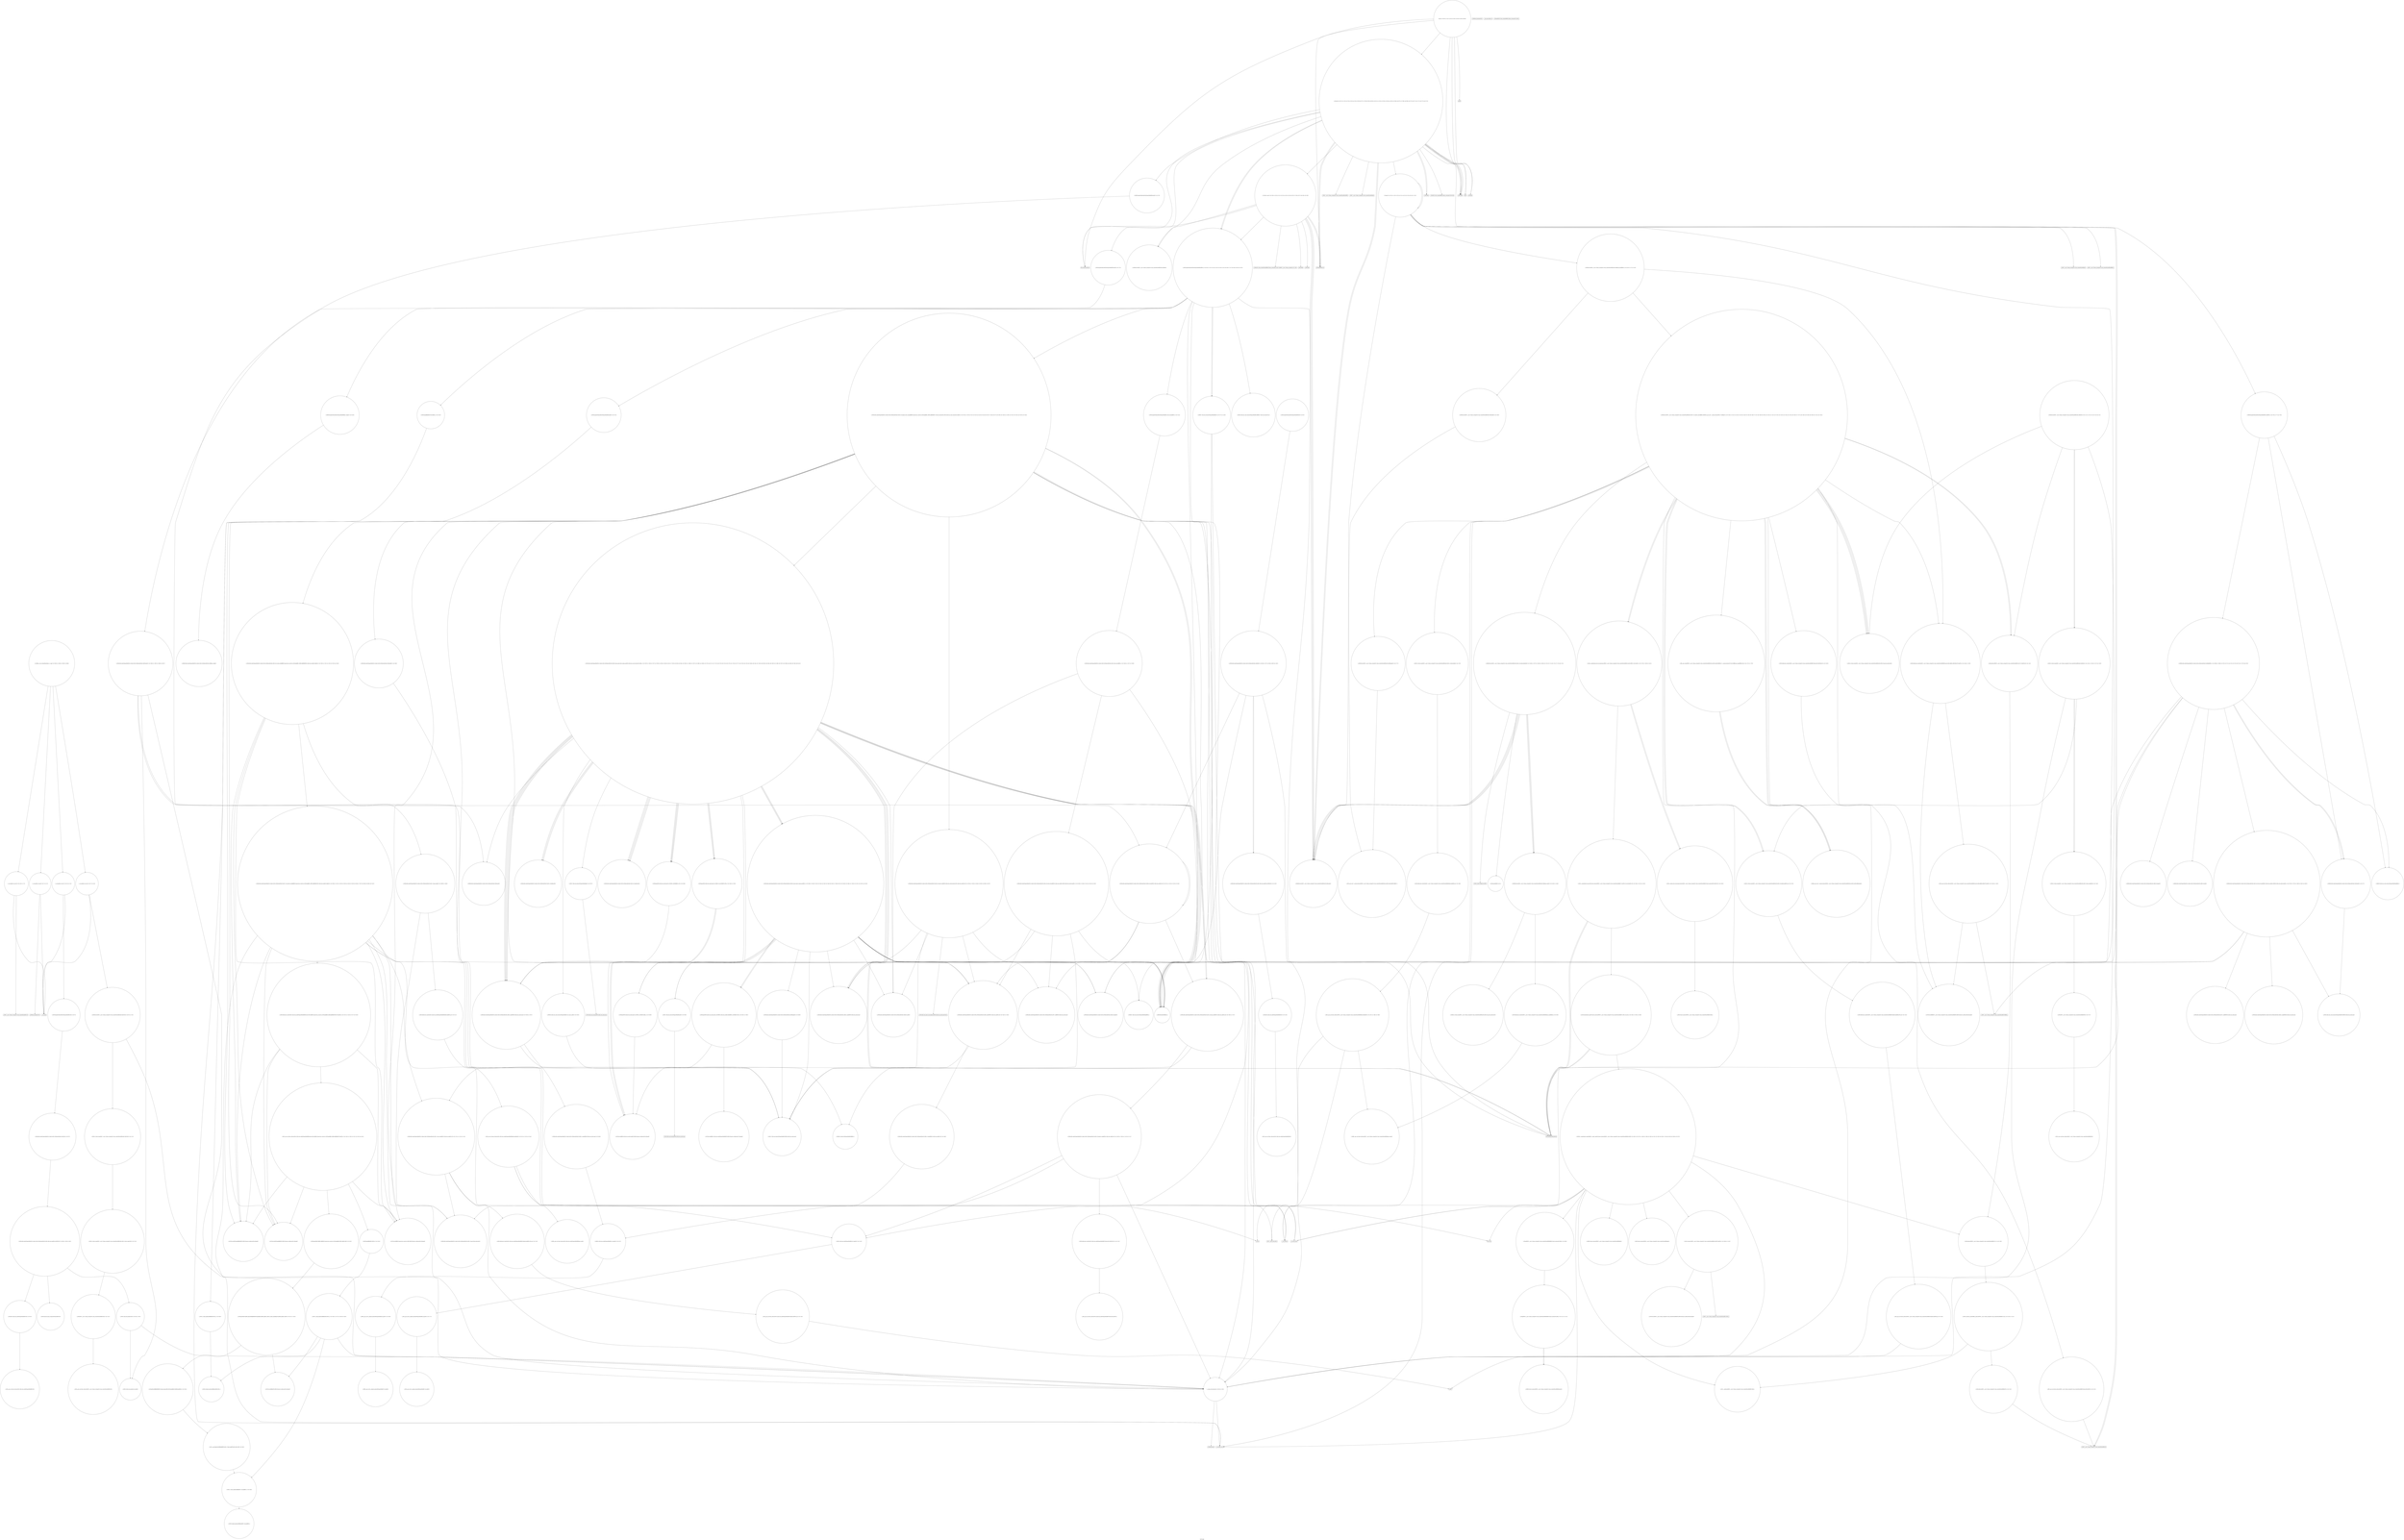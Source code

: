 digraph "Call Graph" {
	label="Call Graph";

	Node0x55f29e8d6a20 [shape=record,shape=circle,label="{__cxx_global_var_init|{<s0>1|<s1>2}}"];
	Node0x55f29e8d6a20:s0 -> Node0x55f29e8d6aa0[color=black];
	Node0x55f29e8d6a20:s1 -> Node0x55f29ecd0430[color=black];
	Node0x55f29ecd7cf0 [shape=record,shape=circle,label="{_ZNSt8_Rb_treeIxSt4pairIKxiESt10_Select1stIS2_ESt4lessIxESaIS2_EE11_M_leftmostEv}"];
	Node0x55f29ecd1b30 [shape=record,shape=circle,label="{_ZNSt12_Vector_baseINSt7__cxx1112basic_stringIcSt11char_traitsIcESaIcEEESaIS5_EE11_M_allocateEm|{<s0>178}}"];
	Node0x55f29ecd1b30:s0 -> Node0x55f29ecd21b0[color=black];
	Node0x55f29ecd09b0 [shape=record,shape=circle,label="{_ZNKSt6vectorINSt7__cxx1112basic_stringIcSt11char_traitsIcESaIcEEESaIS5_EE4sizeEv}"];
	Node0x55f29ecd43d0 [shape=record,shape=circle,label="{_ZNSt8_Rb_treeIxSt4pairIKxiESt10_Select1stIS2_ESt4lessIxESaIS2_EE5clearEv|{<s0>364|<s1>365|<s2>366|<s3>367}}"];
	Node0x55f29ecd43d0:s0 -> Node0x55f29ecd2dd0[color=black];
	Node0x55f29ecd43d0:s1 -> Node0x55f29ecd2d50[color=black];
	Node0x55f29ecd43d0:s2 -> Node0x55f29ecd2ad0[color=black];
	Node0x55f29ecd43d0:s3 -> Node0x55f29ecd2b50[color=black];
	Node0x55f29ecd2230 [shape=record,shape=circle,label="{_ZN9__gnu_cxx13new_allocatorINSt7__cxx1112basic_stringIcSt11char_traitsIcESaIcEEEE8allocateEmPKv|{<s0>187|<s1>188|<s2>189}}"];
	Node0x55f29ecd2230:s0 -> Node0x55f29ecd20b0[color=black];
	Node0x55f29ecd2230:s1 -> Node0x55f29ecd22b0[color=black];
	Node0x55f29ecd2230:s2 -> Node0x55f29ecd2330[color=black];
	Node0x55f29ecd10b0 [shape=record,shape=circle,label="{_ZNSt6vectorINSt7__cxx1112basic_stringIcSt11char_traitsIcESaIcEEESaIS5_EEixEm}"];
	Node0x55f29ecd2930 [shape=record,shape=circle,label="{_ZNKSt13move_iteratorIPNSt7__cxx1112basic_stringIcSt11char_traitsIcESaIcEEEE4baseEv}"];
	Node0x55f29ecd17b0 [shape=record,shape=circle,label="{_ZNSt8_Rb_treeIxSt4pairIKxiESt10_Select1stIS2_ESt4lessIxESaIS2_EEC2Ev|{<s0>87}}"];
	Node0x55f29ecd17b0:s0 -> Node0x55f29ecd1830[color=black];
	Node0x55f29ecd6870 [shape=record,shape=circle,label="{_ZNSt8_Rb_treeIxSt4pairIKxiESt10_Select1stIS2_ESt4lessIxESaIS2_EE11lower_boundERS1_|{<s0>236|<s1>237|<s2>238}}"];
	Node0x55f29ecd6870:s0 -> Node0x55f29ecd2dd0[color=black];
	Node0x55f29ecd6870:s1 -> Node0x55f29ecd6970[color=black];
	Node0x55f29ecd6870:s2 -> Node0x55f29ecd68f0[color=black];
	Node0x55f29ecd2ed0 [shape=record,shape=circle,label="{_ZNSt8_Rb_treeIxSt4pairIKxiESt10_Select1stIS2_ESt4lessIxESaIS2_EE8_S_rightEPSt18_Rb_tree_node_base}"];
	Node0x55f29ecd6f70 [shape=record,shape=circle,label="{_ZSt7forwardISt5tupleIJRKxEEEOT_RNSt16remove_referenceIS4_E4typeE}"];
	Node0x55f29ecd35d0 [shape=record,shape=circle,label="{_ZNSaISt13_Rb_tree_nodeISt4pairIKxiEEED2Ev|{<s0>120}}"];
	Node0x55f29ecd35d0:s0 -> Node0x55f29ecd3650[color=black];
	Node0x55f29ecd7670 [shape=record,shape=circle,label="{_ZSt7forwardIRKxEOT_RNSt16remove_referenceIS2_E4typeE}"];
	Node0x55f29ecd3cd0 [shape=record,shape=circle,label="{_ZNSt12_Vector_baseINSt7__cxx1112basic_stringIcSt11char_traitsIcESaIcEEESaIS5_EE12_Vector_implD2Ev|{<s0>134}}"];
	Node0x55f29ecd3cd0:s0 -> Node0x55f29ecd3e50[color=black];
	Node0x55f29e8d6aa0 [shape=record,shape=Mrecord,label="{_ZNSt8ios_base4InitC1Ev}"];
	Node0x55f29ecd7d70 [shape=record,shape=circle,label="{_ZNSt4pairIPSt18_Rb_tree_node_baseS1_EC2IRS1_S4_Lb1EEEOT_OT0_|{<s0>354|<s1>355}}"];
	Node0x55f29ecd7d70:s0 -> Node0x55f29ecd7ff0[color=black];
	Node0x55f29ecd7d70:s1 -> Node0x55f29ecd7ff0[color=black];
	Node0x55f29ecd1bb0 [shape=record,shape=circle,label="{_ZSt34__uninitialized_move_if_noexcept_aIPNSt7__cxx1112basic_stringIcSt11char_traitsIcESaIcEEES6_SaIS5_EET0_T_S9_S8_RT1_|{<s0>179|<s1>180|<s2>181}}"];
	Node0x55f29ecd1bb0:s0 -> Node0x55f29ecd2430[color=black];
	Node0x55f29ecd1bb0:s1 -> Node0x55f29ecd2430[color=black];
	Node0x55f29ecd1bb0:s2 -> Node0x55f29ecd23b0[color=black];
	Node0x55f29ecd0a30 [shape=record,shape=circle,label="{_ZNSt6vectorINSt7__cxx1112basic_stringIcSt11char_traitsIcESaIcEEESaIS5_EE9push_backERKS5_|{<s0>26|<s1>27|<s2>28}}"];
	Node0x55f29ecd0a30:s0 -> Node0x55f29ecd3f50[color=black];
	Node0x55f29ecd0a30:s1 -> Node0x55f29ecd4050[color=black];
	Node0x55f29ecd0a30:s2 -> Node0x55f29ecd3fd0[color=black];
	Node0x55f29ecd4450 [shape=record,shape=circle,label="{_ZNKSt8_Rb_treeIxSt4pairIKxiESt10_Select1stIS2_ESt4lessIxESaIS2_EE4findERS1_|{<s0>368|<s1>369|<s2>370|<s3>371|<s4>372|<s5>373|<s6>374|<s7>375|<s8>376}}"];
	Node0x55f29ecd4450:s0 -> Node0x55f29ecd4650[color=black];
	Node0x55f29ecd4450:s1 -> Node0x55f29ecd46d0[color=black];
	Node0x55f29ecd4450:s2 -> Node0x55f29ecd45d0[color=black];
	Node0x55f29ecd4450:s3 -> Node0x55f29ecd4550[color=black];
	Node0x55f29ecd4450:s4 -> Node0x55f29ecd44d0[color=black];
	Node0x55f29ecd4450:s5 -> Node0x55f29ecd7af0[color=black];
	Node0x55f29ecd4450:s6 -> Node0x55f29ecd65f0[color=black];
	Node0x55f29ecd4450:s7 -> Node0x55f29ecd4550[color=black];
	Node0x55f29ecd4450:s8 -> Node0x55f29ecd2530[color=black];
	Node0x55f29ecd22b0 [shape=record,shape=Mrecord,label="{_ZSt17__throw_bad_allocv}"];
	Node0x55f29ecd1130 [shape=record,shape=circle,label="{_Z5solvev|{<s0>51|<s1>52|<s2>53|<s3>54|<s4>55|<s5>56|<s6>57|<s7>58|<s8>59|<s9>60|<s10>61|<s11>62|<s12>63|<s13>64|<s14>65|<s15>66|<s16>67|<s17>68|<s18>69|<s19>70|<s20>71|<s21>72|<s22>73|<s23>74}}"];
	Node0x55f29ecd1130:s0 -> Node0x55f29ecd11b0[color=black];
	Node0x55f29ecd1130:s1 -> Node0x55f29ecd11b0[color=black];
	Node0x55f29ecd1130:s2 -> Node0x55f29ecd11b0[color=black];
	Node0x55f29ecd1130:s3 -> Node0x55f29ecd11b0[color=black];
	Node0x55f29ecd1130:s4 -> Node0x55f29ecd1230[color=black];
	Node0x55f29ecd1130:s5 -> Node0x55f29ecd12b0[color=black];
	Node0x55f29ecd1130:s6 -> Node0x55f29ecd0d30[color=black];
	Node0x55f29ecd1130:s7 -> Node0x55f29ecd0930[color=black];
	Node0x55f29ecd1130:s8 -> Node0x55f29ecd09b0[color=black];
	Node0x55f29ecd1130:s9 -> Node0x55f29ecd10b0[color=black];
	Node0x55f29ecd1130:s10 -> Node0x55f29ecd1330[color=black];
	Node0x55f29ecd1130:s11 -> Node0x55f29ecd13b0[color=black];
	Node0x55f29ecd1130:s12 -> Node0x55f29ecd0e30[color=black];
	Node0x55f29ecd1130:s13 -> Node0x55f29ecd0e30[color=black];
	Node0x55f29ecd1130:s14 -> Node0x55f29ecd09b0[color=black];
	Node0x55f29ecd1130:s15 -> Node0x55f29ecd14b0[color=black];
	Node0x55f29ecd1130:s16 -> Node0x55f29ecd1430[color=black];
	Node0x55f29ecd1130:s17 -> Node0x55f29ecd1530[color=black];
	Node0x55f29ecd1130:s18 -> Node0x55f29ecd14b0[color=black];
	Node0x55f29ecd1130:s19 -> Node0x55f29ecd0f30[color=black];
	Node0x55f29ecd1130:s20 -> Node0x55f29ecd1630[color=black];
	Node0x55f29ecd1130:s21 -> Node0x55f29ecd15b0[color=black];
	Node0x55f29ecd1130:s22 -> Node0x55f29ecd0f30[color=black];
	Node0x55f29ecd1130:s23 -> Node0x55f29ecd0cb0[color=black];
	Node0x55f29ecd29b0 [shape=record,shape=circle,label="{_ZSt7forwardINSt7__cxx1112basic_stringIcSt11char_traitsIcESaIcEEEEOT_RNSt16remove_referenceIS6_E4typeE}"];
	Node0x55f29ecd1830 [shape=record,shape=circle,label="{_ZNSt8_Rb_treeIxSt4pairIKxiESt10_Select1stIS2_ESt4lessIxESaIS2_EE13_Rb_tree_implIS6_Lb1EEC2Ev|{<s0>88|<s1>89|<s2>90}}"];
	Node0x55f29ecd1830:s0 -> Node0x55f29ecd18b0[color=black];
	Node0x55f29ecd1830:s1 -> Node0x55f29ecd1930[color=black];
	Node0x55f29ecd1830:s2 -> Node0x55f29ecd19b0[color=black];
	Node0x55f29ecd68f0 [shape=record,shape=circle,label="{_ZNSt8_Rb_treeIxSt4pairIKxiESt10_Select1stIS2_ESt4lessIxESaIS2_EE14_M_lower_boundEPSt13_Rb_tree_nodeIS2_EPSt18_Rb_tree_node_baseRS1_|{<s0>239|<s1>240|<s2>241|<s3>242|<s4>243}}"];
	Node0x55f29ecd68f0:s0 -> Node0x55f29ecd69f0[color=black];
	Node0x55f29ecd68f0:s1 -> Node0x55f29ecd65f0[color=black];
	Node0x55f29ecd68f0:s2 -> Node0x55f29ecd2f50[color=black];
	Node0x55f29ecd68f0:s3 -> Node0x55f29ecd2ed0[color=black];
	Node0x55f29ecd68f0:s4 -> Node0x55f29ecd6a70[color=black];
	Node0x55f29ecd2f50 [shape=record,shape=circle,label="{_ZNSt8_Rb_treeIxSt4pairIKxiESt10_Select1stIS2_ESt4lessIxESaIS2_EE7_S_leftEPSt18_Rb_tree_node_base}"];
	Node0x55f29ecd6ff0 [shape=record,shape=circle,label="{_ZSt7forwardISt5tupleIJEEEOT_RNSt16remove_referenceIS2_E4typeE}"];
	Node0x55f29ecd3650 [shape=record,shape=circle,label="{_ZN9__gnu_cxx13new_allocatorISt13_Rb_tree_nodeISt4pairIKxiEEED2Ev}"];
	Node0x55f29ecd76f0 [shape=record,shape=circle,label="{_ZNSt11_Tuple_implILm0EJRKxEE7_M_headERS2_|{<s0>330}}"];
	Node0x55f29ecd76f0:s0 -> Node0x55f29ecd77f0[color=black];
	Node0x55f29ecd3d50 [shape=record,shape=circle,label="{_ZNSt16allocator_traitsISaINSt7__cxx1112basic_stringIcSt11char_traitsIcESaIcEEEEE10deallocateERS6_PS5_m|{<s0>135}}"];
	Node0x55f29ecd3d50:s0 -> Node0x55f29ecd3dd0[color=black];
	Node0x55f29ecd03b0 [shape=record,shape=Mrecord,label="{_ZNSt8ios_base4InitD1Ev}"];
	Node0x55f29ecd7df0 [shape=record,shape=circle,label="{_ZNSt17_Rb_tree_iteratorISt4pairIKxiEEmmEv|{<s0>356}}"];
	Node0x55f29ecd7df0:s0 -> Node0x55f29ecd81f0[color=black];
	Node0x55f29ecd1c30 [shape=record,shape=circle,label="{_ZNK9__gnu_cxx17__normal_iteratorIPNSt7__cxx1112basic_stringIcSt11char_traitsIcESaIcEEESt6vectorIS6_SaIS6_EEE4baseEv}"];
	Node0x55f29ecd0ab0 [shape=record,shape=Mrecord,label="{_ZNSt7__cxx1112basic_stringIcSt11char_traitsIcESaIcEEC1ERKS4_}"];
	Node0x55f29ecd44d0 [shape=record,shape=circle,label="{_ZNKSt23_Rb_tree_const_iteratorISt4pairIKxiEEeqERKS3_}"];
	Node0x55f29ecd2330 [shape=record,shape=Mrecord,label="{_Znwm}"];
	Node0x55f29ecd11b0 [shape=record,shape=Mrecord,label="{_ZNSirsERi}"];
	Node0x55f29ecd2a30 [shape=record,shape=Mrecord,label="{_ZNSt7__cxx1112basic_stringIcSt11char_traitsIcESaIcEEC1EOS4_}"];
	Node0x55f29ecd18b0 [shape=record,shape=circle,label="{_ZNSaISt13_Rb_tree_nodeISt4pairIKxiEEEC2Ev|{<s0>91}}"];
	Node0x55f29ecd18b0:s0 -> Node0x55f29ecd1a30[color=black];
	Node0x55f29ecd6970 [shape=record,shape=circle,label="{_ZNSt8_Rb_treeIxSt4pairIKxiESt10_Select1stIS2_ESt4lessIxESaIS2_EE6_M_endEv}"];
	Node0x55f29ecd2fd0 [shape=record,shape=circle,label="{_ZNSt8_Rb_treeIxSt4pairIKxiESt10_Select1stIS2_ESt4lessIxESaIS2_EE12_M_drop_nodeEPSt13_Rb_tree_nodeIS2_E|{<s0>106|<s1>107}}"];
	Node0x55f29ecd2fd0:s0 -> Node0x55f29ecd3050[color=black];
	Node0x55f29ecd2fd0:s1 -> Node0x55f29ecd30d0[color=black];
	Node0x55f29ecd7070 [shape=record,shape=circle,label="{_ZNSt8_Rb_treeIxSt4pairIKxiESt10_Select1stIS2_ESt4lessIxESaIS2_EE29_M_get_insert_hint_unique_posESt23_Rb_tree_const_iteratorIS2_ERS1_|{<s0>255|<s1>256|<s2>257|<s3>258|<s4>259|<s5>260|<s6>261|<s7>262|<s8>263|<s9>264|<s10>265|<s11>266|<s12>267|<s13>268|<s14>269|<s15>270|<s16>271|<s17>272|<s18>273|<s19>274|<s20>275|<s21>276|<s22>277|<s23>278|<s24>279|<s25>280|<s26>281|<s27>282|<s28>283|<s29>284|<s30>285|<s31>286|<s32>287|<s33>288|<s34>289|<s35>290|<s36>291}}"];
	Node0x55f29ecd7070:s0 -> Node0x55f29ecd79f0[color=black];
	Node0x55f29ecd7070:s1 -> Node0x55f29ecd6970[color=black];
	Node0x55f29ecd7070:s2 -> Node0x55f29ecd7a70[color=black];
	Node0x55f29ecd7070:s3 -> Node0x55f29ecd7b70[color=black];
	Node0x55f29ecd7070:s4 -> Node0x55f29ecd7af0[color=black];
	Node0x55f29ecd7070:s5 -> Node0x55f29ecd65f0[color=black];
	Node0x55f29ecd7070:s6 -> Node0x55f29ecd7b70[color=black];
	Node0x55f29ecd7070:s7 -> Node0x55f29ecd7bf0[color=black];
	Node0x55f29ecd7070:s8 -> Node0x55f29ecd7c70[color=black];
	Node0x55f29ecd7070:s9 -> Node0x55f29ecd7af0[color=black];
	Node0x55f29ecd7070:s10 -> Node0x55f29ecd65f0[color=black];
	Node0x55f29ecd7070:s11 -> Node0x55f29ecd2530[color=black];
	Node0x55f29ecd7070:s12 -> Node0x55f29ecd7cf0[color=black];
	Node0x55f29ecd7070:s13 -> Node0x55f29ecd7cf0[color=black];
	Node0x55f29ecd7070:s14 -> Node0x55f29ecd7cf0[color=black];
	Node0x55f29ecd7070:s15 -> Node0x55f29ecd7d70[color=black];
	Node0x55f29ecd7070:s16 -> Node0x55f29ecd7df0[color=black];
	Node0x55f29ecd7070:s17 -> Node0x55f29ecd7af0[color=black];
	Node0x55f29ecd7070:s18 -> Node0x55f29ecd65f0[color=black];
	Node0x55f29ecd7070:s19 -> Node0x55f29ecd2ed0[color=black];
	Node0x55f29ecd7070:s20 -> Node0x55f29ecd7bf0[color=black];
	Node0x55f29ecd7070:s21 -> Node0x55f29ecd7d70[color=black];
	Node0x55f29ecd7070:s22 -> Node0x55f29ecd7c70[color=black];
	Node0x55f29ecd7070:s23 -> Node0x55f29ecd7af0[color=black];
	Node0x55f29ecd7070:s24 -> Node0x55f29ecd65f0[color=black];
	Node0x55f29ecd7070:s25 -> Node0x55f29ecd2530[color=black];
	Node0x55f29ecd7070:s26 -> Node0x55f29ecd7b70[color=black];
	Node0x55f29ecd7070:s27 -> Node0x55f29ecd7b70[color=black];
	Node0x55f29ecd7070:s28 -> Node0x55f29ecd7bf0[color=black];
	Node0x55f29ecd7070:s29 -> Node0x55f29ecd7e70[color=black];
	Node0x55f29ecd7070:s30 -> Node0x55f29ecd7af0[color=black];
	Node0x55f29ecd7070:s31 -> Node0x55f29ecd65f0[color=black];
	Node0x55f29ecd7070:s32 -> Node0x55f29ecd2ed0[color=black];
	Node0x55f29ecd7070:s33 -> Node0x55f29ecd7bf0[color=black];
	Node0x55f29ecd7070:s34 -> Node0x55f29ecd7d70[color=black];
	Node0x55f29ecd7070:s35 -> Node0x55f29ecd7c70[color=black];
	Node0x55f29ecd7070:s36 -> Node0x55f29ecd7ef0[color=black];
	Node0x55f29ecd36d0 [shape=record,shape=circle,label="{_ZNSt12_Vector_baseINSt7__cxx1112basic_stringIcSt11char_traitsIcESaIcEEESaIS5_EEC2Ev|{<s0>121}}"];
	Node0x55f29ecd36d0:s0 -> Node0x55f29ecd3750[color=black];
	Node0x55f29ecd7770 [shape=record,shape=circle,label="{_ZNSt10_Head_baseILm0ERKxLb0EEC2ES1_}"];
	Node0x55f29ecd3dd0 [shape=record,shape=circle,label="{_ZN9__gnu_cxx13new_allocatorINSt7__cxx1112basic_stringIcSt11char_traitsIcESaIcEEEE10deallocateEPS6_m|{<s0>136}}"];
	Node0x55f29ecd3dd0:s0 -> Node0x55f29ecd3550[color=black];
	Node0x55f29ecd0430 [shape=record,shape=Mrecord,label="{__cxa_atexit}"];
	Node0x55f29ecd7e70 [shape=record,shape=circle,label="{_ZNSt17_Rb_tree_iteratorISt4pairIKxiEEppEv|{<s0>357}}"];
	Node0x55f29ecd7e70:s0 -> Node0x55f29ecd8270[color=black];
	Node0x55f29ecd1cb0 [shape=record,shape=circle,label="{_ZNSt16allocator_traitsISaINSt7__cxx1112basic_stringIcSt11char_traitsIcESaIcEEEEE7destroyIS5_EEvRS6_PT_|{<s0>182}}"];
	Node0x55f29ecd1cb0:s0 -> Node0x55f29ecd6370[color=black];
	Node0x55f29ecd0b30 [shape=record,shape=Mrecord,label="{__gxx_personality_v0}"];
	Node0x55f29ecd4550 [shape=record,shape=circle,label="{_ZNKSt8_Rb_treeIxSt4pairIKxiESt10_Select1stIS2_ESt4lessIxESaIS2_EE3endEv|{<s0>377}}"];
	Node0x55f29ecd4550:s0 -> Node0x55f29ecd4850[color=black];
	Node0x55f29ecd23b0 [shape=record,shape=circle,label="{_ZSt22__uninitialized_copy_aISt13move_iteratorIPNSt7__cxx1112basic_stringIcSt11char_traitsIcESaIcEEEES7_S6_ET0_T_SA_S9_RSaIT1_E|{<s0>190|<s1>191|<s2>192}}"];
	Node0x55f29ecd23b0:s0 -> Node0x55f29ecd2530[color=black];
	Node0x55f29ecd23b0:s1 -> Node0x55f29ecd2530[color=black];
	Node0x55f29ecd23b0:s2 -> Node0x55f29ecd24b0[color=black];
	Node0x55f29ecd1230 [shape=record,shape=circle,label="{_ZNSt3mapIxiSt4lessIxESaISt4pairIKxiEEE5clearEv|{<s0>75}}"];
	Node0x55f29ecd1230:s0 -> Node0x55f29ecd43d0[color=black];
	Node0x55f29ecd62f0 [shape=record,shape=circle,label="{_ZNSt13move_iteratorIPNSt7__cxx1112basic_stringIcSt11char_traitsIcESaIcEEEEC2ES6_}"];
	Node0x55f29ecd1930 [shape=record,shape=circle,label="{_ZNSt20_Rb_tree_key_compareISt4lessIxEEC2Ev}"];
	Node0x55f29ecd69f0 [shape=record,shape=circle,label="{_ZNSt8_Rb_treeIxSt4pairIKxiESt10_Select1stIS2_ESt4lessIxESaIS2_EE6_S_keyEPKSt13_Rb_tree_nodeIS2_E|{<s0>244|<s1>245}}"];
	Node0x55f29ecd69f0:s0 -> Node0x55f29ecd6b70[color=black];
	Node0x55f29ecd69f0:s1 -> Node0x55f29ecd6af0[color=black];
	Node0x55f29ecd3050 [shape=record,shape=circle,label="{_ZNSt8_Rb_treeIxSt4pairIKxiESt10_Select1stIS2_ESt4lessIxESaIS2_EE15_M_destroy_nodeEPSt13_Rb_tree_nodeIS2_E|{<s0>108|<s1>109|<s2>110|<s3>111}}"];
	Node0x55f29ecd3050:s0 -> Node0x55f29ecd31d0[color=black];
	Node0x55f29ecd3050:s1 -> Node0x55f29ecd3250[color=black];
	Node0x55f29ecd3050:s2 -> Node0x55f29ecd3150[color=black];
	Node0x55f29ecd3050:s3 -> Node0x55f29ecd2b50[color=black];
	Node0x55f29ecd70f0 [shape=record,shape=circle,label="{_ZNSt8_Rb_treeIxSt4pairIKxiESt10_Select1stIS2_ESt4lessIxESaIS2_EE14_M_insert_nodeEPSt18_Rb_tree_node_baseSA_PSt13_Rb_tree_nodeIS2_E|{<s0>292|<s1>293|<s2>294|<s3>295|<s4>296|<s5>297}}"];
	Node0x55f29ecd70f0:s0 -> Node0x55f29ecd6970[color=black];
	Node0x55f29ecd70f0:s1 -> Node0x55f29ecd69f0[color=black];
	Node0x55f29ecd70f0:s2 -> Node0x55f29ecd7af0[color=black];
	Node0x55f29ecd70f0:s3 -> Node0x55f29ecd65f0[color=black];
	Node0x55f29ecd70f0:s4 -> Node0x55f29ecd42d0[color=black];
	Node0x55f29ecd70f0:s5 -> Node0x55f29ecd6a70[color=black];
	Node0x55f29ecd3750 [shape=record,shape=circle,label="{_ZNSt12_Vector_baseINSt7__cxx1112basic_stringIcSt11char_traitsIcESaIcEEESaIS5_EE12_Vector_implC2Ev|{<s0>122}}"];
	Node0x55f29ecd3750:s0 -> Node0x55f29ecd37d0[color=black];
	Node0x55f29ecd77f0 [shape=record,shape=circle,label="{_ZNSt10_Head_baseILm0ERKxLb0EE7_M_headERS2_}"];
	Node0x55f29ecd3e50 [shape=record,shape=circle,label="{_ZNSaINSt7__cxx1112basic_stringIcSt11char_traitsIcESaIcEEEED2Ev|{<s0>137}}"];
	Node0x55f29ecd3e50:s0 -> Node0x55f29ecd3ed0[color=black];
	Node0x55f29ecd04b0 [shape=record,shape=circle,label="{__cxx_global_var_init.1|{<s0>3|<s1>4}}"];
	Node0x55f29ecd04b0:s0 -> Node0x55f29ecd0530[color=black];
	Node0x55f29ecd04b0:s1 -> Node0x55f29ecd0430[color=black];
	Node0x55f29ecd7ef0 [shape=record,shape=circle,label="{_ZNSt4pairIPSt18_Rb_tree_node_baseS1_EC2IRS1_Lb1EEEOT_RKS1_|{<s0>358}}"];
	Node0x55f29ecd7ef0:s0 -> Node0x55f29ecd7ff0[color=black];
	Node0x55f29ecd1d30 [shape=record,shape=Mrecord,label="{__cxa_rethrow}"];
	Node0x55f29ecd0bb0 [shape=record,shape=Mrecord,label="{_ZNSt7__cxx1112basic_stringIcSt11char_traitsIcESaIcEEpLEc}"];
	Node0x55f29ecd45d0 [shape=record,shape=circle,label="{_ZNKSt8_Rb_treeIxSt4pairIKxiESt10_Select1stIS2_ESt4lessIxESaIS2_EE14_M_lower_boundEPKSt13_Rb_tree_nodeIS2_EPKSt18_Rb_tree_node_baseRS1_|{<s0>378|<s1>379|<s2>380|<s3>381|<s4>382}}"];
	Node0x55f29ecd45d0:s0 -> Node0x55f29ecd69f0[color=black];
	Node0x55f29ecd45d0:s1 -> Node0x55f29ecd65f0[color=black];
	Node0x55f29ecd45d0:s2 -> Node0x55f29ecd4750[color=black];
	Node0x55f29ecd45d0:s3 -> Node0x55f29ecd47d0[color=black];
	Node0x55f29ecd45d0:s4 -> Node0x55f29ecd4850[color=black];
	Node0x55f29ecd2430 [shape=record,shape=circle,label="{_ZSt32__make_move_if_noexcept_iteratorINSt7__cxx1112basic_stringIcSt11char_traitsIcESaIcEEESt13move_iteratorIPS5_EET0_PT_|{<s0>193}}"];
	Node0x55f29ecd2430:s0 -> Node0x55f29ecd62f0[color=black];
	Node0x55f29ecd12b0 [shape=record,shape=Mrecord,label="{_ZNSt7__cxx1112basic_stringIcSt11char_traitsIcESaIcEEaSEPKc}"];
	Node0x55f29ecd6370 [shape=record,shape=circle,label="{_ZN9__gnu_cxx13new_allocatorINSt7__cxx1112basic_stringIcSt11char_traitsIcESaIcEEEE7destroyIS6_EEvPT_|{<s0>213}}"];
	Node0x55f29ecd6370:s0 -> Node0x55f29ecd08b0[color=black];
	Node0x55f29ecd19b0 [shape=record,shape=circle,label="{_ZNSt15_Rb_tree_headerC2Ev|{<s0>92|<s1>93}}"];
	Node0x55f29ecd19b0:s0 -> Node0x55f29ecd2ad0[color=black];
	Node0x55f29ecd19b0:s1 -> Node0x55f29ecd2b50[color=black];
	Node0x55f29ecd6a70 [shape=record,shape=circle,label="{_ZNSt17_Rb_tree_iteratorISt4pairIKxiEEC2EPSt18_Rb_tree_node_base}"];
	Node0x55f29ecd30d0 [shape=record,shape=circle,label="{_ZNSt8_Rb_treeIxSt4pairIKxiESt10_Select1stIS2_ESt4lessIxESaIS2_EE11_M_put_nodeEPSt13_Rb_tree_nodeIS2_E|{<s0>112|<s1>113|<s2>114}}"];
	Node0x55f29ecd30d0:s0 -> Node0x55f29ecd31d0[color=black];
	Node0x55f29ecd30d0:s1 -> Node0x55f29ecd3450[color=black];
	Node0x55f29ecd30d0:s2 -> Node0x55f29ecd2b50[color=black];
	Node0x55f29ecd7170 [shape=record,shape=circle,label="{_ZNSt8_Rb_treeIxSt4pairIKxiESt10_Select1stIS2_ESt4lessIxESaIS2_EE11_M_get_nodeEv|{<s0>298|<s1>299}}"];
	Node0x55f29ecd7170:s0 -> Node0x55f29ecd31d0[color=black];
	Node0x55f29ecd7170:s1 -> Node0x55f29ecd7270[color=black];
	Node0x55f29ecd37d0 [shape=record,shape=circle,label="{_ZNSaINSt7__cxx1112basic_stringIcSt11char_traitsIcESaIcEEEEC2Ev|{<s0>123}}"];
	Node0x55f29ecd37d0:s0 -> Node0x55f29ecd3850[color=black];
	Node0x55f29ecd7870 [shape=record,shape=circle,label="{_ZNSt4pairIKxiEC2IJRS0_EJLm0EEJEJEEERSt5tupleIJDpT_EERS4_IJDpT1_EESt12_Index_tupleIJXspT0_EEESD_IJXspT2_EEE|{<s0>331|<s1>332}}"];
	Node0x55f29ecd7870:s0 -> Node0x55f29ecd78f0[color=black];
	Node0x55f29ecd7870:s1 -> Node0x55f29ecd7670[color=black];
	Node0x55f29ecd3ed0 [shape=record,shape=circle,label="{_ZN9__gnu_cxx13new_allocatorINSt7__cxx1112basic_stringIcSt11char_traitsIcESaIcEEEED2Ev}"];
	Node0x55f29ecd0530 [shape=record,shape=circle,label="{_ZNSt3mapIxiSt4lessIxESaISt4pairIKxiEEEC2Ev|{<s0>5}}"];
	Node0x55f29ecd0530:s0 -> Node0x55f29ecd17b0[color=black];
	Node0x55f29ecd7f70 [shape=record,shape=circle,label="{_ZNSt8_Rb_treeIxSt4pairIKxiESt10_Select1stIS2_ESt4lessIxESaIS2_EE8_S_valueEPKSt18_Rb_tree_node_base|{<s0>359}}"];
	Node0x55f29ecd7f70:s0 -> Node0x55f29ecd6bf0[color=black];
	Node0x55f29ecd1db0 [shape=record,shape=Mrecord,label="{__cxa_end_catch}"];
	Node0x55f29ecd0c30 [shape=record,shape=Mrecord,label="{_ZNSt7__cxx1112basic_stringIcSt11char_traitsIcESaIcEEaSERKS4_}"];
	Node0x55f29ecd4650 [shape=record,shape=circle,label="{_ZNKSt8_Rb_treeIxSt4pairIKxiESt10_Select1stIS2_ESt4lessIxESaIS2_EE8_M_beginEv}"];
	Node0x55f29ecd24b0 [shape=record,shape=circle,label="{_ZSt18uninitialized_copyISt13move_iteratorIPNSt7__cxx1112basic_stringIcSt11char_traitsIcESaIcEEEES7_ET0_T_SA_S9_|{<s0>194|<s1>195|<s2>196}}"];
	Node0x55f29ecd24b0:s0 -> Node0x55f29ecd2530[color=black];
	Node0x55f29ecd24b0:s1 -> Node0x55f29ecd2530[color=black];
	Node0x55f29ecd24b0:s2 -> Node0x55f29ecd25b0[color=black];
	Node0x55f29ecd1330 [shape=record,shape=Mrecord,label="{_ZNSt7__cxx1112basic_stringIcSt11char_traitsIcESaIcEEixEm}"];
	Node0x55f29ecd63f0 [shape=record,shape=circle,label="{_ZNSt3mapIxiSt4lessIxESaISt4pairIKxiEEE11lower_boundERS3_|{<s0>214}}"];
	Node0x55f29ecd63f0:s0 -> Node0x55f29ecd6870[color=black];
	Node0x55f29ecd1a30 [shape=record,shape=circle,label="{_ZN9__gnu_cxx13new_allocatorISt13_Rb_tree_nodeISt4pairIKxiEEEC2Ev}"];
	Node0x55f29ecd6af0 [shape=record,shape=circle,label="{_ZNKSt10_Select1stISt4pairIKxiEEclERKS2_}"];
	Node0x55f29ecd3150 [shape=record,shape=circle,label="{_ZNSt16allocator_traitsISaISt13_Rb_tree_nodeISt4pairIKxiEEEE7destroyIS3_EEvRS5_PT_|{<s0>115}}"];
	Node0x55f29ecd3150:s0 -> Node0x55f29ecd32d0[color=black];
	Node0x55f29ecd71f0 [shape=record,shape=circle,label="{_ZNSt8_Rb_treeIxSt4pairIKxiESt10_Select1stIS2_ESt4lessIxESaIS2_EE17_M_construct_nodeIJRKSt21piecewise_construct_tSt5tupleIJRS1_EESD_IJEEEEEvPSt13_Rb_tree_nodeIS2_EDpOT_|{<s0>300|<s1>301|<s2>302|<s3>303|<s4>304|<s5>305|<s6>306|<s7>307|<s8>308|<s9>309|<s10>310}}"];
	Node0x55f29ecd71f0:s0 -> Node0x55f29ecd31d0[color=black];
	Node0x55f29ecd71f0:s1 -> Node0x55f29ecd3250[color=black];
	Node0x55f29ecd71f0:s2 -> Node0x55f29ecd6ef0[color=black];
	Node0x55f29ecd71f0:s3 -> Node0x55f29ecd6f70[color=black];
	Node0x55f29ecd71f0:s4 -> Node0x55f29ecd6ff0[color=black];
	Node0x55f29ecd71f0:s5 -> Node0x55f29ecd73f0[color=black];
	Node0x55f29ecd71f0:s6 -> Node0x55f29ecd2bd0[color=black];
	Node0x55f29ecd71f0:s7 -> Node0x55f29ecd30d0[color=black];
	Node0x55f29ecd71f0:s8 -> Node0x55f29ecd1d30[color=black];
	Node0x55f29ecd71f0:s9 -> Node0x55f29ecd1db0[color=black];
	Node0x55f29ecd71f0:s10 -> Node0x55f29ecd2b50[color=black];
	Node0x55f29ecd3850 [shape=record,shape=circle,label="{_ZN9__gnu_cxx13new_allocatorINSt7__cxx1112basic_stringIcSt11char_traitsIcESaIcEEEEC2Ev}"];
	Node0x55f29ecd78f0 [shape=record,shape=circle,label="{_ZSt3getILm0EJRKxEERNSt13tuple_elementIXT_ESt5tupleIJDpT0_EEE4typeERS6_|{<s0>333}}"];
	Node0x55f29ecd78f0:s0 -> Node0x55f29ecd7970[color=black];
	Node0x55f29ecd3f50 [shape=record,shape=circle,label="{_ZNSt16allocator_traitsISaINSt7__cxx1112basic_stringIcSt11char_traitsIcESaIcEEEEE9constructIS5_JRKS5_EEEvRS6_PT_DpOT0_|{<s0>138|<s1>139}}"];
	Node0x55f29ecd3f50:s0 -> Node0x55f29ecd4150[color=black];
	Node0x55f29ecd3f50:s1 -> Node0x55f29ecd40d0[color=black];
	Node0x55f29ecd05b0 [shape=record,shape=circle,label="{_ZNSt3mapIxiSt4lessIxESaISt4pairIKxiEEED2Ev|{<s0>6}}"];
	Node0x55f29ecd05b0:s0 -> Node0x55f29ecd2cd0[color=black];
	Node0x55f29ecd7ff0 [shape=record,shape=circle,label="{_ZSt7forwardIRPSt18_Rb_tree_node_baseEOT_RNSt16remove_referenceIS3_E4typeE}"];
	Node0x55f29ecd1e30 [shape=record,shape=circle,label="{_ZNKSt6vectorINSt7__cxx1112basic_stringIcSt11char_traitsIcESaIcEEESaIS5_EE8max_sizeEv|{<s0>183|<s1>184}}"];
	Node0x55f29ecd1e30:s0 -> Node0x55f29ecd2030[color=black];
	Node0x55f29ecd1e30:s1 -> Node0x55f29ecd1fb0[color=black];
	Node0x55f29ecd0cb0 [shape=record,shape=circle,label="{_Z10solve_casev|{<s0>29|<s1>30|<s2>31|<s3>32|<s4>33|<s5>34|<s6>35|<s7>36|<s8>37|<s9>38|<s10>39}}"];
	Node0x55f29ecd0cb0:s0 -> Node0x55f29ecd0d30[color=black];
	Node0x55f29ecd0cb0:s1 -> Node0x55f29ecd09b0[color=black];
	Node0x55f29ecd0cb0:s2 -> Node0x55f29ecd0db0[color=black];
	Node0x55f29ecd0cb0:s3 -> Node0x55f29ecd0e30[color=black];
	Node0x55f29ecd0cb0:s4 -> Node0x55f29ecd09b0[color=black];
	Node0x55f29ecd0cb0:s5 -> Node0x55f29ecd09b0[color=black];
	Node0x55f29ecd0cb0:s6 -> Node0x55f29ecd0eb0[color=black];
	Node0x55f29ecd0cb0:s7 -> Node0x55f29ecd0f30[color=black];
	Node0x55f29ecd0cb0:s8 -> Node0x55f29ecd10b0[color=black];
	Node0x55f29ecd0cb0:s9 -> Node0x55f29ecd1030[color=black];
	Node0x55f29ecd0cb0:s10 -> Node0x55f29ecd0f30[color=black];
	Node0x55f29ecd46d0 [shape=record,shape=circle,label="{_ZNKSt8_Rb_treeIxSt4pairIKxiESt10_Select1stIS2_ESt4lessIxESaIS2_EE6_M_endEv}"];
	Node0x55f29ecd2530 [shape=record,shape=Mrecord,label="{llvm.memcpy.p0i8.p0i8.i64}"];
	Node0x55f29ecd13b0 [shape=record,shape=circle,label="{_ZNKSt3mapIxiSt4lessIxESaISt4pairIKxiEEE5countERS3_|{<s0>76|<s1>77|<s2>78}}"];
	Node0x55f29ecd13b0:s0 -> Node0x55f29ecd4450[color=black];
	Node0x55f29ecd13b0:s1 -> Node0x55f29ecd4550[color=black];
	Node0x55f29ecd13b0:s2 -> Node0x55f29ecd44d0[color=black];
	Node0x55f29ecd6470 [shape=record,shape=circle,label="{_ZNKSt17_Rb_tree_iteratorISt4pairIKxiEEeqERKS3_}"];
	Node0x55f29ecd2ad0 [shape=record,shape=circle,label="{_ZNSt15_Rb_tree_header8_M_resetEv}"];
	Node0x55f29ecd6b70 [shape=record,shape=circle,label="{_ZNSt8_Rb_treeIxSt4pairIKxiESt10_Select1stIS2_ESt4lessIxESaIS2_EE8_S_valueEPKSt13_Rb_tree_nodeIS2_E|{<s0>246}}"];
	Node0x55f29ecd6b70:s0 -> Node0x55f29ecd6bf0[color=black];
	Node0x55f29ecd31d0 [shape=record,shape=circle,label="{_ZNSt8_Rb_treeIxSt4pairIKxiESt10_Select1stIS2_ESt4lessIxESaIS2_EE21_M_get_Node_allocatorEv}"];
	Node0x55f29ecd7270 [shape=record,shape=circle,label="{_ZNSt16allocator_traitsISaISt13_Rb_tree_nodeISt4pairIKxiEEEE8allocateERS5_m|{<s0>311}}"];
	Node0x55f29ecd7270:s0 -> Node0x55f29ecd72f0[color=black];
	Node0x55f29ecd38d0 [shape=record,shape=circle,label="{_ZSt8_DestroyIPNSt7__cxx1112basic_stringIcSt11char_traitsIcESaIcEEES5_EvT_S7_RSaIT0_E|{<s0>124}}"];
	Node0x55f29ecd38d0:s0 -> Node0x55f29ecd3a50[color=black];
	Node0x55f29ecd7970 [shape=record,shape=circle,label="{_ZSt12__get_helperILm0ERKxJEERT0_RSt11_Tuple_implIXT_EJS2_DpT1_EE|{<s0>334}}"];
	Node0x55f29ecd7970:s0 -> Node0x55f29ecd76f0[color=black];
	Node0x55f29ecd3fd0 [shape=record,shape=circle,label="{_ZNSt6vectorINSt7__cxx1112basic_stringIcSt11char_traitsIcESaIcEEESaIS5_EE17_M_realloc_insertIJRKS5_EEEvN9__gnu_cxx17__normal_iteratorIPS5_S7_EEDpOT_|{<s0>140|<s1>141|<s2>142|<s3>143|<s4>144|<s5>145|<s6>146|<s7>147|<s8>148|<s9>149|<s10>150|<s11>151|<s12>152|<s13>153|<s14>154|<s15>155|<s16>156|<s17>157|<s18>158|<s19>159|<s20>160|<s21>161|<s22>162}}"];
	Node0x55f29ecd3fd0:s0 -> Node0x55f29ecd41d0[color=black];
	Node0x55f29ecd3fd0:s1 -> Node0x55f29ecd1ab0[color=black];
	Node0x55f29ecd3fd0:s2 -> Node0x55f29ecd4250[color=black];
	Node0x55f29ecd3fd0:s3 -> Node0x55f29ecd1b30[color=black];
	Node0x55f29ecd3fd0:s4 -> Node0x55f29ecd4150[color=black];
	Node0x55f29ecd3fd0:s5 -> Node0x55f29ecd3f50[color=black];
	Node0x55f29ecd3fd0:s6 -> Node0x55f29ecd1c30[color=black];
	Node0x55f29ecd3fd0:s7 -> Node0x55f29ecd3950[color=black];
	Node0x55f29ecd3fd0:s8 -> Node0x55f29ecd1bb0[color=black];
	Node0x55f29ecd3fd0:s9 -> Node0x55f29ecd1c30[color=black];
	Node0x55f29ecd3fd0:s10 -> Node0x55f29ecd3950[color=black];
	Node0x55f29ecd3fd0:s11 -> Node0x55f29ecd1bb0[color=black];
	Node0x55f29ecd3fd0:s12 -> Node0x55f29ecd2bd0[color=black];
	Node0x55f29ecd3fd0:s13 -> Node0x55f29ecd1cb0[color=black];
	Node0x55f29ecd3fd0:s14 -> Node0x55f29ecd1db0[color=black];
	Node0x55f29ecd3fd0:s15 -> Node0x55f29ecd3950[color=black];
	Node0x55f29ecd3fd0:s16 -> Node0x55f29ecd38d0[color=black];
	Node0x55f29ecd3fd0:s17 -> Node0x55f29ecd3c50[color=black];
	Node0x55f29ecd3fd0:s18 -> Node0x55f29ecd1d30[color=black];
	Node0x55f29ecd3fd0:s19 -> Node0x55f29ecd3950[color=black];
	Node0x55f29ecd3fd0:s20 -> Node0x55f29ecd38d0[color=black];
	Node0x55f29ecd3fd0:s21 -> Node0x55f29ecd3c50[color=black];
	Node0x55f29ecd3fd0:s22 -> Node0x55f29ecd2b50[color=black];
	Node0x55f29ecd0630 [shape=record,shape=circle,label="{__cxx_global_var_init.2|{<s0>7|<s1>8}}"];
	Node0x55f29ecd0630:s0 -> Node0x55f29ecd06b0[color=black];
	Node0x55f29ecd0630:s1 -> Node0x55f29ecd0430[color=black];
	Node0x55f29ecd8070 [shape=record,shape=circle,label="{_ZNSt8_Rb_treeIxSt4pairIKxiESt10_Select1stIS2_ESt4lessIxESaIS2_EE5beginEv|{<s0>360}}"];
	Node0x55f29ecd8070:s0 -> Node0x55f29ecd6a70[color=black];
	Node0x55f29ecd1eb0 [shape=record,shape=Mrecord,label="{_ZSt20__throw_length_errorPKc}"];
	Node0x55f29ecd0d30 [shape=record,shape=Mrecord,label="{llvm.memset.p0i8.i64}"];
	Node0x55f29ecd4750 [shape=record,shape=circle,label="{_ZNSt8_Rb_treeIxSt4pairIKxiESt10_Select1stIS2_ESt4lessIxESaIS2_EE7_S_leftEPKSt18_Rb_tree_node_base}"];
	Node0x55f29ecd25b0 [shape=record,shape=circle,label="{_ZNSt20__uninitialized_copyILb0EE13__uninit_copyISt13move_iteratorIPNSt7__cxx1112basic_stringIcSt11char_traitsIcESaIcEEEES9_EET0_T_SC_SB_|{<s0>197|<s1>198|<s2>199|<s3>200|<s4>201|<s5>202|<s6>203|<s7>204|<s8>205|<s9>206|<s10>207}}"];
	Node0x55f29ecd25b0:s0 -> Node0x55f29ecd2630[color=black];
	Node0x55f29ecd25b0:s1 -> Node0x55f29ecd3bd0[color=black];
	Node0x55f29ecd25b0:s2 -> Node0x55f29ecd2730[color=black];
	Node0x55f29ecd25b0:s3 -> Node0x55f29ecd26b0[color=black];
	Node0x55f29ecd25b0:s4 -> Node0x55f29ecd27b0[color=black];
	Node0x55f29ecd25b0:s5 -> Node0x55f29ecd2bd0[color=black];
	Node0x55f29ecd25b0:s6 -> Node0x55f29ecd3a50[color=black];
	Node0x55f29ecd25b0:s7 -> Node0x55f29ecd1d30[color=black];
	Node0x55f29ecd25b0:s8 -> Node0x55f29ecd1db0[color=black];
	Node0x55f29ecd25b0:s9 -> Node0x55f29ecd2830[color=black];
	Node0x55f29ecd25b0:s10 -> Node0x55f29ecd2b50[color=black];
	Node0x55f29ecd1430 [shape=record,shape=Mrecord,label="{_ZStlsISt11char_traitsIcEERSt13basic_ostreamIcT_ES5_PKc}"];
	Node0x55f29ecd64f0 [shape=record,shape=circle,label="{_ZNSt3mapIxiSt4lessIxESaISt4pairIKxiEEE3endEv|{<s0>215}}"];
	Node0x55f29ecd64f0:s0 -> Node0x55f29ecd6d70[color=black];
	Node0x55f29ecd2b50 [shape=record,shape=circle,label="{__clang_call_terminate|{<s0>94|<s1>95}}"];
	Node0x55f29ecd2b50:s0 -> Node0x55f29ecd2bd0[color=black];
	Node0x55f29ecd2b50:s1 -> Node0x55f29ecd2c50[color=black];
	Node0x55f29ecd6bf0 [shape=record,shape=circle,label="{_ZNKSt13_Rb_tree_nodeISt4pairIKxiEE9_M_valptrEv|{<s0>247}}"];
	Node0x55f29ecd6bf0:s0 -> Node0x55f29ecd6c70[color=black];
	Node0x55f29ecd3250 [shape=record,shape=circle,label="{_ZNSt13_Rb_tree_nodeISt4pairIKxiEE9_M_valptrEv|{<s0>116}}"];
	Node0x55f29ecd3250:s0 -> Node0x55f29ecd3350[color=black];
	Node0x55f29ecd72f0 [shape=record,shape=circle,label="{_ZN9__gnu_cxx13new_allocatorISt13_Rb_tree_nodeISt4pairIKxiEEE8allocateEmPKv|{<s0>312|<s1>313|<s2>314}}"];
	Node0x55f29ecd72f0:s0 -> Node0x55f29ecd7370[color=black];
	Node0x55f29ecd72f0:s1 -> Node0x55f29ecd22b0[color=black];
	Node0x55f29ecd72f0:s2 -> Node0x55f29ecd2330[color=black];
	Node0x55f29ecd3950 [shape=record,shape=circle,label="{_ZNSt12_Vector_baseINSt7__cxx1112basic_stringIcSt11char_traitsIcESaIcEEESaIS5_EE19_M_get_Tp_allocatorEv}"];
	Node0x55f29ecd79f0 [shape=record,shape=circle,label="{_ZNKSt23_Rb_tree_const_iteratorISt4pairIKxiEE13_M_const_castEv|{<s0>335}}"];
	Node0x55f29ecd79f0:s0 -> Node0x55f29ecd6a70[color=black];
	Node0x55f29ecd4050 [shape=record,shape=circle,label="{_ZNSt6vectorINSt7__cxx1112basic_stringIcSt11char_traitsIcESaIcEEESaIS5_EE3endEv|{<s0>163}}"];
	Node0x55f29ecd4050:s0 -> Node0x55f29ecd2130[color=black];
	Node0x55f29ecd06b0 [shape=record,shape=circle,label="{_ZNSt6vectorINSt7__cxx1112basic_stringIcSt11char_traitsIcESaIcEEESaIS5_EEC2Ev|{<s0>9|<s1>10}}"];
	Node0x55f29ecd06b0:s0 -> Node0x55f29ecd36d0[color=black];
	Node0x55f29ecd06b0:s1 -> Node0x55f29ecd2b50[color=black];
	Node0x55f29ecd80f0 [shape=record,shape=circle,label="{_ZNSt4pairIPSt18_Rb_tree_node_baseS1_EC2IRPSt13_Rb_tree_nodeIS_IKxiEERS1_Lb1EEEOT_OT0_|{<s0>361|<s1>362}}"];
	Node0x55f29ecd80f0:s0 -> Node0x55f29ecd8170[color=black];
	Node0x55f29ecd80f0:s1 -> Node0x55f29ecd7ff0[color=black];
	Node0x55f29ecd1f30 [shape=record,shape=circle,label="{_ZSt3maxImERKT_S2_S2_}"];
	Node0x55f29ecd0db0 [shape=record,shape=Mrecord,label="{_ZNSirsERx}"];
	Node0x55f29ecd47d0 [shape=record,shape=circle,label="{_ZNSt8_Rb_treeIxSt4pairIKxiESt10_Select1stIS2_ESt4lessIxESaIS2_EE8_S_rightEPKSt18_Rb_tree_node_base}"];
	Node0x55f29ecd2630 [shape=record,shape=circle,label="{_ZStneIPNSt7__cxx1112basic_stringIcSt11char_traitsIcESaIcEEEEbRKSt13move_iteratorIT_ESB_|{<s0>208}}"];
	Node0x55f29ecd2630:s0 -> Node0x55f29ecd28b0[color=black];
	Node0x55f29ecd14b0 [shape=record,shape=Mrecord,label="{_ZNSolsEm}"];
	Node0x55f29ecd6570 [shape=record,shape=circle,label="{_ZNKSt3mapIxiSt4lessIxESaISt4pairIKxiEEE8key_compEv|{<s0>216}}"];
	Node0x55f29ecd6570:s0 -> Node0x55f29ecd6df0[color=black];
	Node0x55f29ecd2bd0 [shape=record,shape=Mrecord,label="{__cxa_begin_catch}"];
	Node0x55f29ecd6c70 [shape=record,shape=circle,label="{_ZNK9__gnu_cxx16__aligned_membufISt4pairIKxiEE6_M_ptrEv|{<s0>248}}"];
	Node0x55f29ecd6c70:s0 -> Node0x55f29ecd6cf0[color=black];
	Node0x55f29ecd32d0 [shape=record,shape=circle,label="{_ZN9__gnu_cxx13new_allocatorISt13_Rb_tree_nodeISt4pairIKxiEEE7destroyIS4_EEvPT_}"];
	Node0x55f29ecd7370 [shape=record,shape=circle,label="{_ZNK9__gnu_cxx13new_allocatorISt13_Rb_tree_nodeISt4pairIKxiEEE8max_sizeEv}"];
	Node0x55f29ecd39d0 [shape=record,shape=circle,label="{_ZNSt12_Vector_baseINSt7__cxx1112basic_stringIcSt11char_traitsIcESaIcEEESaIS5_EED2Ev|{<s0>125|<s1>126|<s2>127|<s3>128}}"];
	Node0x55f29ecd39d0:s0 -> Node0x55f29ecd3c50[color=black];
	Node0x55f29ecd39d0:s1 -> Node0x55f29ecd3cd0[color=black];
	Node0x55f29ecd39d0:s2 -> Node0x55f29ecd3cd0[color=black];
	Node0x55f29ecd39d0:s3 -> Node0x55f29ecd2b50[color=black];
	Node0x55f29ecd7a70 [shape=record,shape=circle,label="{_ZNKSt8_Rb_treeIxSt4pairIKxiESt10_Select1stIS2_ESt4lessIxESaIS2_EE4sizeEv}"];
	Node0x55f29ecd40d0 [shape=record,shape=circle,label="{_ZN9__gnu_cxx13new_allocatorINSt7__cxx1112basic_stringIcSt11char_traitsIcESaIcEEEE9constructIS6_JRKS6_EEEvPT_DpOT0_|{<s0>164|<s1>165}}"];
	Node0x55f29ecd40d0:s0 -> Node0x55f29ecd4150[color=black];
	Node0x55f29ecd40d0:s1 -> Node0x55f29ecd0ab0[color=black];
	Node0x55f29ecd0730 [shape=record,shape=circle,label="{_ZNSt6vectorINSt7__cxx1112basic_stringIcSt11char_traitsIcESaIcEEESaIS5_EED2Ev|{<s0>11|<s1>12|<s2>13|<s3>14|<s4>15}}"];
	Node0x55f29ecd0730:s0 -> Node0x55f29ecd3950[color=black];
	Node0x55f29ecd0730:s1 -> Node0x55f29ecd38d0[color=black];
	Node0x55f29ecd0730:s2 -> Node0x55f29ecd39d0[color=black];
	Node0x55f29ecd0730:s3 -> Node0x55f29ecd39d0[color=black];
	Node0x55f29ecd0730:s4 -> Node0x55f29ecd2b50[color=black];
	Node0x55f29ecd8170 [shape=record,shape=circle,label="{_ZSt7forwardIRPSt13_Rb_tree_nodeISt4pairIKxiEEEOT_RNSt16remove_referenceIS7_E4typeE}"];
	Node0x55f29ecd1fb0 [shape=record,shape=circle,label="{_ZNSt16allocator_traitsISaINSt7__cxx1112basic_stringIcSt11char_traitsIcESaIcEEEEE8max_sizeERKS6_|{<s0>185}}"];
	Node0x55f29ecd1fb0:s0 -> Node0x55f29ecd20b0[color=black];
	Node0x55f29ecd0e30 [shape=record,shape=circle,label="{_ZNSt3mapIxiSt4lessIxESaISt4pairIKxiEEEixERS3_|{<s0>40|<s1>41|<s2>42|<s3>43|<s4>44|<s5>45|<s6>46|<s7>47|<s8>48|<s9>49|<s10>50}}"];
	Node0x55f29ecd0e30:s0 -> Node0x55f29ecd63f0[color=black];
	Node0x55f29ecd0e30:s1 -> Node0x55f29ecd64f0[color=black];
	Node0x55f29ecd0e30:s2 -> Node0x55f29ecd6470[color=black];
	Node0x55f29ecd0e30:s3 -> Node0x55f29ecd6570[color=black];
	Node0x55f29ecd0e30:s4 -> Node0x55f29ecd6670[color=black];
	Node0x55f29ecd0e30:s5 -> Node0x55f29ecd65f0[color=black];
	Node0x55f29ecd0e30:s6 -> Node0x55f29ecd6770[color=black];
	Node0x55f29ecd0e30:s7 -> Node0x55f29ecd67f0[color=black];
	Node0x55f29ecd0e30:s8 -> Node0x55f29ecd66f0[color=black];
	Node0x55f29ecd0e30:s9 -> Node0x55f29ecd2530[color=black];
	Node0x55f29ecd0e30:s10 -> Node0x55f29ecd6670[color=black];
	Node0x55f29ecd4850 [shape=record,shape=circle,label="{_ZNSt23_Rb_tree_const_iteratorISt4pairIKxiEEC2EPKSt18_Rb_tree_node_base}"];
	Node0x55f29ecd26b0 [shape=record,shape=circle,label="{_ZSt10_ConstructINSt7__cxx1112basic_stringIcSt11char_traitsIcESaIcEEEJS5_EEvPT_DpOT0_|{<s0>209|<s1>210}}"];
	Node0x55f29ecd26b0:s0 -> Node0x55f29ecd29b0[color=black];
	Node0x55f29ecd26b0:s1 -> Node0x55f29ecd2a30[color=black];
	Node0x55f29ecd1530 [shape=record,shape=circle,label="{_ZNKSt3mapIxiSt4lessIxESaISt4pairIKxiEEE4sizeEv|{<s0>79}}"];
	Node0x55f29ecd1530:s0 -> Node0x55f29ecd7a70[color=black];
	Node0x55f29ecd65f0 [shape=record,shape=circle,label="{_ZNKSt4lessIxEclERKxS2_}"];
	Node0x55f29ecd2c50 [shape=record,shape=Mrecord,label="{_ZSt9terminatev}"];
	Node0x55f29ecd6cf0 [shape=record,shape=circle,label="{_ZNK9__gnu_cxx16__aligned_membufISt4pairIKxiEE7_M_addrEv}"];
	Node0x55f29ecd3350 [shape=record,shape=circle,label="{_ZN9__gnu_cxx16__aligned_membufISt4pairIKxiEE6_M_ptrEv|{<s0>117}}"];
	Node0x55f29ecd3350:s0 -> Node0x55f29ecd33d0[color=black];
	Node0x55f29ecd73f0 [shape=record,shape=circle,label="{_ZNSt16allocator_traitsISaISt13_Rb_tree_nodeISt4pairIKxiEEEE9constructIS3_JRKSt21piecewise_construct_tSt5tupleIJRS2_EESB_IJEEEEEvRS5_PT_DpOT0_|{<s0>315|<s1>316|<s2>317|<s3>318}}"];
	Node0x55f29ecd73f0:s0 -> Node0x55f29ecd6ef0[color=black];
	Node0x55f29ecd73f0:s1 -> Node0x55f29ecd6f70[color=black];
	Node0x55f29ecd73f0:s2 -> Node0x55f29ecd6ff0[color=black];
	Node0x55f29ecd73f0:s3 -> Node0x55f29ecd7470[color=black];
	Node0x55f29ecd3a50 [shape=record,shape=circle,label="{_ZSt8_DestroyIPNSt7__cxx1112basic_stringIcSt11char_traitsIcESaIcEEEEvT_S7_|{<s0>129}}"];
	Node0x55f29ecd3a50:s0 -> Node0x55f29ecd3ad0[color=black];
	Node0x55f29ecd7af0 [shape=record,shape=circle,label="{_ZNSt8_Rb_treeIxSt4pairIKxiESt10_Select1stIS2_ESt4lessIxESaIS2_EE6_S_keyEPKSt18_Rb_tree_node_base|{<s0>336|<s1>337}}"];
	Node0x55f29ecd7af0:s0 -> Node0x55f29ecd7f70[color=black];
	Node0x55f29ecd7af0:s1 -> Node0x55f29ecd6af0[color=black];
	Node0x55f29ecd4150 [shape=record,shape=circle,label="{_ZSt7forwardIRKNSt7__cxx1112basic_stringIcSt11char_traitsIcESaIcEEEEOT_RNSt16remove_referenceIS8_E4typeE}"];
	Node0x55f29ecd07b0 [shape=record,shape=circle,label="{__cxx_global_var_init.3|{<s0>16|<s1>17}}"];
	Node0x55f29ecd07b0:s0 -> Node0x55f29ecd0830[color=black];
	Node0x55f29ecd07b0:s1 -> Node0x55f29ecd0430[color=black];
	Node0x55f29ecd81f0 [shape=record,shape=Mrecord,label="{_ZSt18_Rb_tree_decrementPSt18_Rb_tree_node_base}"];
	Node0x55f29ecd2030 [shape=record,shape=circle,label="{_ZNKSt12_Vector_baseINSt7__cxx1112basic_stringIcSt11char_traitsIcESaIcEEESaIS5_EE19_M_get_Tp_allocatorEv}"];
	Node0x55f29ecd0eb0 [shape=record,shape=Mrecord,label="{_ZNSolsEd}"];
	Node0x55f29ecd48d0 [shape=record,shape=circle,label="{_GLOBAL__sub_I_SergeyRogulenko_2_1.cpp|{<s0>383|<s1>384|<s2>385|<s3>386}}"];
	Node0x55f29ecd48d0:s0 -> Node0x55f29e8d6a20[color=black];
	Node0x55f29ecd48d0:s1 -> Node0x55f29ecd04b0[color=black];
	Node0x55f29ecd48d0:s2 -> Node0x55f29ecd0630[color=black];
	Node0x55f29ecd48d0:s3 -> Node0x55f29ecd07b0[color=black];
	Node0x55f29ecd2730 [shape=record,shape=circle,label="{_ZNKSt13move_iteratorIPNSt7__cxx1112basic_stringIcSt11char_traitsIcESaIcEEEEdeEv}"];
	Node0x55f29ecd15b0 [shape=record,shape=Mrecord,label="{_ZNSolsEl}"];
	Node0x55f29ecd6670 [shape=record,shape=circle,label="{_ZNKSt17_Rb_tree_iteratorISt4pairIKxiEEdeEv|{<s0>217|<s1>218}}"];
	Node0x55f29ecd6670:s0 -> Node0x55f29ecd3250[color=black];
	Node0x55f29ecd6670:s1 -> Node0x55f29ecd2b50[color=black];
	Node0x55f29ecd2cd0 [shape=record,shape=circle,label="{_ZNSt8_Rb_treeIxSt4pairIKxiESt10_Select1stIS2_ESt4lessIxESaIS2_EED2Ev|{<s0>96|<s1>97|<s2>98|<s3>99|<s4>100}}"];
	Node0x55f29ecd2cd0:s0 -> Node0x55f29ecd2dd0[color=black];
	Node0x55f29ecd2cd0:s1 -> Node0x55f29ecd2d50[color=black];
	Node0x55f29ecd2cd0:s2 -> Node0x55f29ecd2e50[color=black];
	Node0x55f29ecd2cd0:s3 -> Node0x55f29ecd2e50[color=black];
	Node0x55f29ecd2cd0:s4 -> Node0x55f29ecd2b50[color=black];
	Node0x55f29ecd6d70 [shape=record,shape=circle,label="{_ZNSt8_Rb_treeIxSt4pairIKxiESt10_Select1stIS2_ESt4lessIxESaIS2_EE3endEv|{<s0>249}}"];
	Node0x55f29ecd6d70:s0 -> Node0x55f29ecd6a70[color=black];
	Node0x55f29ecd33d0 [shape=record,shape=circle,label="{_ZN9__gnu_cxx16__aligned_membufISt4pairIKxiEE7_M_addrEv}"];
	Node0x55f29ecd7470 [shape=record,shape=circle,label="{_ZN9__gnu_cxx13new_allocatorISt13_Rb_tree_nodeISt4pairIKxiEEE9constructIS4_JRKSt21piecewise_construct_tSt5tupleIJRS3_EESB_IJEEEEEvPT_DpOT0_|{<s0>319|<s1>320|<s2>321|<s3>322|<s4>323}}"];
	Node0x55f29ecd7470:s0 -> Node0x55f29ecd6ef0[color=black];
	Node0x55f29ecd7470:s1 -> Node0x55f29ecd6f70[color=black];
	Node0x55f29ecd7470:s2 -> Node0x55f29ecd74f0[color=black];
	Node0x55f29ecd7470:s3 -> Node0x55f29ecd6ff0[color=black];
	Node0x55f29ecd7470:s4 -> Node0x55f29ecd7570[color=black];
	Node0x55f29ecd3ad0 [shape=record,shape=circle,label="{_ZNSt12_Destroy_auxILb0EE9__destroyIPNSt7__cxx1112basic_stringIcSt11char_traitsIcESaIcEEEEEvT_S9_|{<s0>130|<s1>131}}"];
	Node0x55f29ecd3ad0:s0 -> Node0x55f29ecd3bd0[color=black];
	Node0x55f29ecd3ad0:s1 -> Node0x55f29ecd3b50[color=black];
	Node0x55f29ecd7b70 [shape=record,shape=circle,label="{_ZNSt8_Rb_treeIxSt4pairIKxiESt10_Select1stIS2_ESt4lessIxESaIS2_EE12_M_rightmostEv}"];
	Node0x55f29ecd41d0 [shape=record,shape=circle,label="{_ZNKSt6vectorINSt7__cxx1112basic_stringIcSt11char_traitsIcESaIcEEESaIS5_EE12_M_check_lenEmPKc|{<s0>166|<s1>167|<s2>168|<s3>169|<s4>170|<s5>171|<s6>172|<s7>173|<s8>174}}"];
	Node0x55f29ecd41d0:s0 -> Node0x55f29ecd1e30[color=black];
	Node0x55f29ecd41d0:s1 -> Node0x55f29ecd09b0[color=black];
	Node0x55f29ecd41d0:s2 -> Node0x55f29ecd1eb0[color=black];
	Node0x55f29ecd41d0:s3 -> Node0x55f29ecd09b0[color=black];
	Node0x55f29ecd41d0:s4 -> Node0x55f29ecd09b0[color=black];
	Node0x55f29ecd41d0:s5 -> Node0x55f29ecd1f30[color=black];
	Node0x55f29ecd41d0:s6 -> Node0x55f29ecd09b0[color=black];
	Node0x55f29ecd41d0:s7 -> Node0x55f29ecd1e30[color=black];
	Node0x55f29ecd41d0:s8 -> Node0x55f29ecd1e30[color=black];
	Node0x55f29ecd0830 [shape=record,shape=Mrecord,label="{_ZNSt7__cxx1112basic_stringIcSt11char_traitsIcESaIcEEC1Ev}"];
	Node0x55f29ecd8270 [shape=record,shape=Mrecord,label="{_ZSt18_Rb_tree_incrementPSt18_Rb_tree_node_base}"];
	Node0x55f29ecd20b0 [shape=record,shape=circle,label="{_ZNK9__gnu_cxx13new_allocatorINSt7__cxx1112basic_stringIcSt11char_traitsIcESaIcEEEE8max_sizeEv}"];
	Node0x55f29ecd0f30 [shape=record,shape=Mrecord,label="{_ZNSolsEPFRSoS_E}"];
	Node0x55f29ecd27b0 [shape=record,shape=circle,label="{_ZNSt13move_iteratorIPNSt7__cxx1112basic_stringIcSt11char_traitsIcESaIcEEEEppEv}"];
	Node0x55f29ecd1630 [shape=record,shape=Mrecord,label="{clock}"];
	Node0x55f29ecd66f0 [shape=record,shape=circle,label="{_ZNSt8_Rb_treeIxSt4pairIKxiESt10_Select1stIS2_ESt4lessIxESaIS2_EE22_M_emplace_hint_uniqueIJRKSt21piecewise_construct_tSt5tupleIJRS1_EESD_IJEEEEESt17_Rb_tree_iteratorIS2_ESt23_Rb_tree_const_iteratorIS2_EDpOT_|{<s0>219|<s1>220|<s2>221|<s3>222|<s4>223|<s5>224|<s6>225|<s7>226|<s8>227|<s9>228|<s10>229|<s11>230|<s12>231|<s13>232|<s14>233|<s15>234}}"];
	Node0x55f29ecd66f0:s0 -> Node0x55f29ecd6ef0[color=black];
	Node0x55f29ecd66f0:s1 -> Node0x55f29ecd6f70[color=black];
	Node0x55f29ecd66f0:s2 -> Node0x55f29ecd6ff0[color=black];
	Node0x55f29ecd66f0:s3 -> Node0x55f29ecd6e70[color=black];
	Node0x55f29ecd66f0:s4 -> Node0x55f29ecd2530[color=black];
	Node0x55f29ecd66f0:s5 -> Node0x55f29ecd69f0[color=black];
	Node0x55f29ecd66f0:s6 -> Node0x55f29ecd7070[color=black];
	Node0x55f29ecd66f0:s7 -> Node0x55f29ecd70f0[color=black];
	Node0x55f29ecd66f0:s8 -> Node0x55f29ecd2bd0[color=black];
	Node0x55f29ecd66f0:s9 -> Node0x55f29ecd2fd0[color=black];
	Node0x55f29ecd66f0:s10 -> Node0x55f29ecd1d30[color=black];
	Node0x55f29ecd66f0:s11 -> Node0x55f29ecd2fd0[color=black];
	Node0x55f29ecd66f0:s12 -> Node0x55f29ecd6a70[color=black];
	Node0x55f29ecd66f0:s13 -> Node0x55f29ecd1db0[color=black];
	Node0x55f29ecd66f0:s14 -> Node0x55f29ecd2830[color=black];
	Node0x55f29ecd66f0:s15 -> Node0x55f29ecd2b50[color=black];
	Node0x55f29ecd2d50 [shape=record,shape=circle,label="{_ZNSt8_Rb_treeIxSt4pairIKxiESt10_Select1stIS2_ESt4lessIxESaIS2_EE8_M_eraseEPSt13_Rb_tree_nodeIS2_E|{<s0>101|<s1>102|<s2>103|<s3>104}}"];
	Node0x55f29ecd2d50:s0 -> Node0x55f29ecd2ed0[color=black];
	Node0x55f29ecd2d50:s1 -> Node0x55f29ecd2d50[color=black];
	Node0x55f29ecd2d50:s2 -> Node0x55f29ecd2f50[color=black];
	Node0x55f29ecd2d50:s3 -> Node0x55f29ecd2fd0[color=black];
	Node0x55f29ecd6df0 [shape=record,shape=circle,label="{_ZNKSt8_Rb_treeIxSt4pairIKxiESt10_Select1stIS2_ESt4lessIxESaIS2_EE8key_compEv}"];
	Node0x55f29ecd3450 [shape=record,shape=circle,label="{_ZNSt16allocator_traitsISaISt13_Rb_tree_nodeISt4pairIKxiEEEE10deallocateERS5_PS4_m|{<s0>118}}"];
	Node0x55f29ecd3450:s0 -> Node0x55f29ecd34d0[color=black];
	Node0x55f29ecd74f0 [shape=record,shape=circle,label="{_ZNSt5tupleIJRKxEEC2EOS2_|{<s0>324}}"];
	Node0x55f29ecd74f0:s0 -> Node0x55f29ecd75f0[color=black];
	Node0x55f29ecd3b50 [shape=record,shape=circle,label="{_ZSt8_DestroyINSt7__cxx1112basic_stringIcSt11char_traitsIcESaIcEEEEvPT_|{<s0>132}}"];
	Node0x55f29ecd3b50:s0 -> Node0x55f29ecd08b0[color=black];
	Node0x55f29ecd7bf0 [shape=record,shape=circle,label="{_ZNSt4pairIPSt18_Rb_tree_node_baseS1_EC2IRS1_Lb1EEERKS1_OT_|{<s0>338}}"];
	Node0x55f29ecd7bf0:s0 -> Node0x55f29ecd7ff0[color=black];
	Node0x55f29ecd4250 [shape=record,shape=circle,label="{_ZN9__gnu_cxxmiIPNSt7__cxx1112basic_stringIcSt11char_traitsIcESaIcEEESt6vectorIS6_SaIS6_EEEENS_17__normal_iteratorIT_T0_E15difference_typeERKSE_SH_|{<s0>175|<s1>176}}"];
	Node0x55f29ecd4250:s0 -> Node0x55f29ecd1c30[color=black];
	Node0x55f29ecd4250:s1 -> Node0x55f29ecd1c30[color=black];
	Node0x55f29ecd08b0 [shape=record,shape=Mrecord,label="{_ZNSt7__cxx1112basic_stringIcSt11char_traitsIcESaIcEED1Ev}"];
	Node0x55f29ecd42d0 [shape=record,shape=Mrecord,label="{_ZSt29_Rb_tree_insert_and_rebalancebPSt18_Rb_tree_node_baseS0_RS_}"];
	Node0x55f29ecd2130 [shape=record,shape=circle,label="{_ZN9__gnu_cxx17__normal_iteratorIPNSt7__cxx1112basic_stringIcSt11char_traitsIcESaIcEEESt6vectorIS6_SaIS6_EEEC2ERKS7_}"];
	Node0x55f29ecd0fb0 [shape=record,shape=Mrecord,label="{_ZSt4endlIcSt11char_traitsIcEERSt13basic_ostreamIT_T0_ES6_}"];
	Node0x55f29ecd2830 [shape=record,shape=Mrecord,label="{llvm.trap}"];
	Node0x55f29ecd16b0 [shape=record,shape=circle,label="{main|{<s0>80|<s1>81|<s2>82|<s3>83|<s4>84|<s5>85|<s6>86}}"];
	Node0x55f29ecd16b0:s0 -> Node0x55f29ecd0d30[color=black];
	Node0x55f29ecd16b0:s1 -> Node0x55f29ecd11b0[color=black];
	Node0x55f29ecd16b0:s2 -> Node0x55f29ecd1730[color=black];
	Node0x55f29ecd16b0:s3 -> Node0x55f29ecd1130[color=black];
	Node0x55f29ecd16b0:s4 -> Node0x55f29ecd1630[color=black];
	Node0x55f29ecd16b0:s5 -> Node0x55f29ecd15b0[color=black];
	Node0x55f29ecd16b0:s6 -> Node0x55f29ecd0f30[color=black];
	Node0x55f29ecd6770 [shape=record,shape=circle,label="{_ZNSt23_Rb_tree_const_iteratorISt4pairIKxiEEC2ERKSt17_Rb_tree_iteratorIS2_E}"];
	Node0x55f29ecd2dd0 [shape=record,shape=circle,label="{_ZNSt8_Rb_treeIxSt4pairIKxiESt10_Select1stIS2_ESt4lessIxESaIS2_EE8_M_beginEv}"];
	Node0x55f29ecd6e70 [shape=record,shape=circle,label="{_ZNSt8_Rb_treeIxSt4pairIKxiESt10_Select1stIS2_ESt4lessIxESaIS2_EE14_M_create_nodeIJRKSt21piecewise_construct_tSt5tupleIJRS1_EESD_IJEEEEEPSt13_Rb_tree_nodeIS2_EDpOT_|{<s0>250|<s1>251|<s2>252|<s3>253|<s4>254}}"];
	Node0x55f29ecd6e70:s0 -> Node0x55f29ecd7170[color=black];
	Node0x55f29ecd6e70:s1 -> Node0x55f29ecd6ef0[color=black];
	Node0x55f29ecd6e70:s2 -> Node0x55f29ecd6f70[color=black];
	Node0x55f29ecd6e70:s3 -> Node0x55f29ecd6ff0[color=black];
	Node0x55f29ecd6e70:s4 -> Node0x55f29ecd71f0[color=black];
	Node0x55f29ecd34d0 [shape=record,shape=circle,label="{_ZN9__gnu_cxx13new_allocatorISt13_Rb_tree_nodeISt4pairIKxiEEE10deallocateEPS5_m|{<s0>119}}"];
	Node0x55f29ecd34d0:s0 -> Node0x55f29ecd3550[color=black];
	Node0x55f29ecd7570 [shape=record,shape=circle,label="{_ZNSt4pairIKxiEC2IJRS0_EJEEESt21piecewise_construct_tSt5tupleIJDpT_EES5_IJDpT0_EE|{<s0>325}}"];
	Node0x55f29ecd7570:s0 -> Node0x55f29ecd7870[color=black];
	Node0x55f29ecd3bd0 [shape=record,shape=circle,label="{_ZSt11__addressofINSt7__cxx1112basic_stringIcSt11char_traitsIcESaIcEEEEPT_RS6_}"];
	Node0x55f29ecd7c70 [shape=record,shape=circle,label="{_ZNSt8_Rb_treeIxSt4pairIKxiESt10_Select1stIS2_ESt4lessIxESaIS2_EE24_M_get_insert_unique_posERS1_|{<s0>339|<s1>340|<s2>341|<s3>342|<s4>343|<s5>344|<s6>345|<s7>346|<s8>347|<s9>348|<s10>349|<s11>350|<s12>351|<s13>352|<s14>353}}"];
	Node0x55f29ecd7c70:s0 -> Node0x55f29ecd2dd0[color=black];
	Node0x55f29ecd7c70:s1 -> Node0x55f29ecd6970[color=black];
	Node0x55f29ecd7c70:s2 -> Node0x55f29ecd69f0[color=black];
	Node0x55f29ecd7c70:s3 -> Node0x55f29ecd65f0[color=black];
	Node0x55f29ecd7c70:s4 -> Node0x55f29ecd2f50[color=black];
	Node0x55f29ecd7c70:s5 -> Node0x55f29ecd2ed0[color=black];
	Node0x55f29ecd7c70:s6 -> Node0x55f29ecd6a70[color=black];
	Node0x55f29ecd7c70:s7 -> Node0x55f29ecd8070[color=black];
	Node0x55f29ecd7c70:s8 -> Node0x55f29ecd6470[color=black];
	Node0x55f29ecd7c70:s9 -> Node0x55f29ecd80f0[color=black];
	Node0x55f29ecd7c70:s10 -> Node0x55f29ecd7df0[color=black];
	Node0x55f29ecd7c70:s11 -> Node0x55f29ecd7af0[color=black];
	Node0x55f29ecd7c70:s12 -> Node0x55f29ecd65f0[color=black];
	Node0x55f29ecd7c70:s13 -> Node0x55f29ecd80f0[color=black];
	Node0x55f29ecd7c70:s14 -> Node0x55f29ecd7ef0[color=black];
	Node0x55f29ecd1ab0 [shape=record,shape=circle,label="{_ZNSt6vectorINSt7__cxx1112basic_stringIcSt11char_traitsIcESaIcEEESaIS5_EE5beginEv|{<s0>177}}"];
	Node0x55f29ecd1ab0:s0 -> Node0x55f29ecd2130[color=black];
	Node0x55f29ecd0930 [shape=record,shape=circle,label="{_Z2goiix|{<s0>18|<s1>19|<s2>20|<s3>21|<s4>22|<s5>23|<s6>24|<s7>25}}"];
	Node0x55f29ecd0930:s0 -> Node0x55f29ecd09b0[color=black];
	Node0x55f29ecd0930:s1 -> Node0x55f29ecd0a30[color=black];
	Node0x55f29ecd0930:s2 -> Node0x55f29ecd0ab0[color=black];
	Node0x55f29ecd0930:s3 -> Node0x55f29ecd0930[color=black];
	Node0x55f29ecd0930:s4 -> Node0x55f29ecd0bb0[color=black];
	Node0x55f29ecd0930:s5 -> Node0x55f29ecd08b0[color=black];
	Node0x55f29ecd0930:s6 -> Node0x55f29ecd0c30[color=black];
	Node0x55f29ecd0930:s7 -> Node0x55f29ecd08b0[color=black];
	Node0x55f29ecd4350 [shape=record,shape=circle,label="{_ZNSt11_Tuple_implILm0EJRKxEEC2ES1_|{<s0>363}}"];
	Node0x55f29ecd4350:s0 -> Node0x55f29ecd7770[color=black];
	Node0x55f29ecd21b0 [shape=record,shape=circle,label="{_ZNSt16allocator_traitsISaINSt7__cxx1112basic_stringIcSt11char_traitsIcESaIcEEEEE8allocateERS6_m|{<s0>186}}"];
	Node0x55f29ecd21b0:s0 -> Node0x55f29ecd2230[color=black];
	Node0x55f29ecd1030 [shape=record,shape=Mrecord,label="{_ZStlsIcSt11char_traitsIcESaIcEERSt13basic_ostreamIT_T0_ES7_RKNSt7__cxx1112basic_stringIS4_S5_T1_EE}"];
	Node0x55f29ecd28b0 [shape=record,shape=circle,label="{_ZSteqIPNSt7__cxx1112basic_stringIcSt11char_traitsIcESaIcEEEEbRKSt13move_iteratorIT_ESB_|{<s0>211|<s1>212}}"];
	Node0x55f29ecd28b0:s0 -> Node0x55f29ecd2930[color=black];
	Node0x55f29ecd28b0:s1 -> Node0x55f29ecd2930[color=black];
	Node0x55f29ecd1730 [shape=record,shape=Mrecord,label="{printf}"];
	Node0x55f29ecd67f0 [shape=record,shape=circle,label="{_ZNSt5tupleIJRKxEEC2IvLb1EEES1_|{<s0>235}}"];
	Node0x55f29ecd67f0:s0 -> Node0x55f29ecd4350[color=black];
	Node0x55f29ecd2e50 [shape=record,shape=circle,label="{_ZNSt8_Rb_treeIxSt4pairIKxiESt10_Select1stIS2_ESt4lessIxESaIS2_EE13_Rb_tree_implIS6_Lb1EED2Ev|{<s0>105}}"];
	Node0x55f29ecd2e50:s0 -> Node0x55f29ecd35d0[color=black];
	Node0x55f29ecd6ef0 [shape=record,shape=circle,label="{_ZSt7forwardIRKSt21piecewise_construct_tEOT_RNSt16remove_referenceIS3_E4typeE}"];
	Node0x55f29ecd3550 [shape=record,shape=Mrecord,label="{_ZdlPv}"];
	Node0x55f29ecd75f0 [shape=record,shape=circle,label="{_ZNSt11_Tuple_implILm0EJRKxEEC2EOS2_|{<s0>326|<s1>327|<s2>328|<s3>329}}"];
	Node0x55f29ecd75f0:s0 -> Node0x55f29ecd76f0[color=black];
	Node0x55f29ecd75f0:s1 -> Node0x55f29ecd7670[color=black];
	Node0x55f29ecd75f0:s2 -> Node0x55f29ecd7770[color=black];
	Node0x55f29ecd75f0:s3 -> Node0x55f29ecd2b50[color=black];
	Node0x55f29ecd3c50 [shape=record,shape=circle,label="{_ZNSt12_Vector_baseINSt7__cxx1112basic_stringIcSt11char_traitsIcESaIcEEESaIS5_EE13_M_deallocateEPS5_m|{<s0>133}}"];
	Node0x55f29ecd3c50:s0 -> Node0x55f29ecd3d50[color=black];
}
